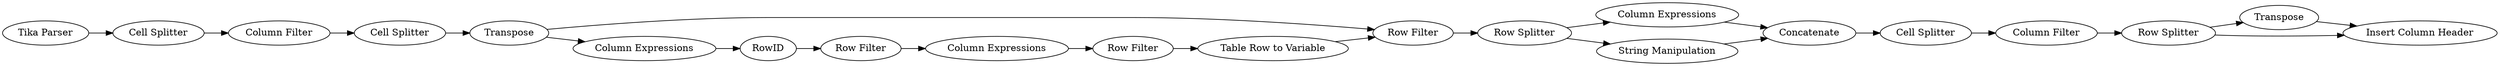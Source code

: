 digraph {
	10 -> 13
	4 -> 5
	10 -> 9
	565 -> 563
	568 -> 570
	11 -> 8
	26 -> 565
	571 -> 572
	14 -> 26
	7 -> 10
	570 -> 571
	9 -> 11
	6 -> 7
	13 -> 11
	567 -> 569
	26 -> 563
	3 -> 4
	6 -> 567
	569 -> 568
	572 -> 7
	8 -> 14
	5 -> 6
	2 -> 3
	570 [label="Column Expressions"]
	7 [label="Row Filter"]
	9 [label="String Manipulation"]
	26 [label="Row Splitter"]
	8 [label="Cell Splitter"]
	3 [label="Cell Splitter"]
	565 [label=Transpose]
	6 [label=Transpose]
	571 [label="Row Filter"]
	10 [label="Row Splitter"]
	567 [label="Column Expressions"]
	4 [label="Column Filter"]
	11 [label=Concatenate]
	563 [label="Insert Column Header"]
	14 [label="Column Filter"]
	569 [label=RowID]
	5 [label="Cell Splitter"]
	13 [label="Column Expressions"]
	572 [label="Table Row to Variable"]
	2 [label="Tika Parser"]
	568 [label="Row Filter"]
	rankdir=LR
}
